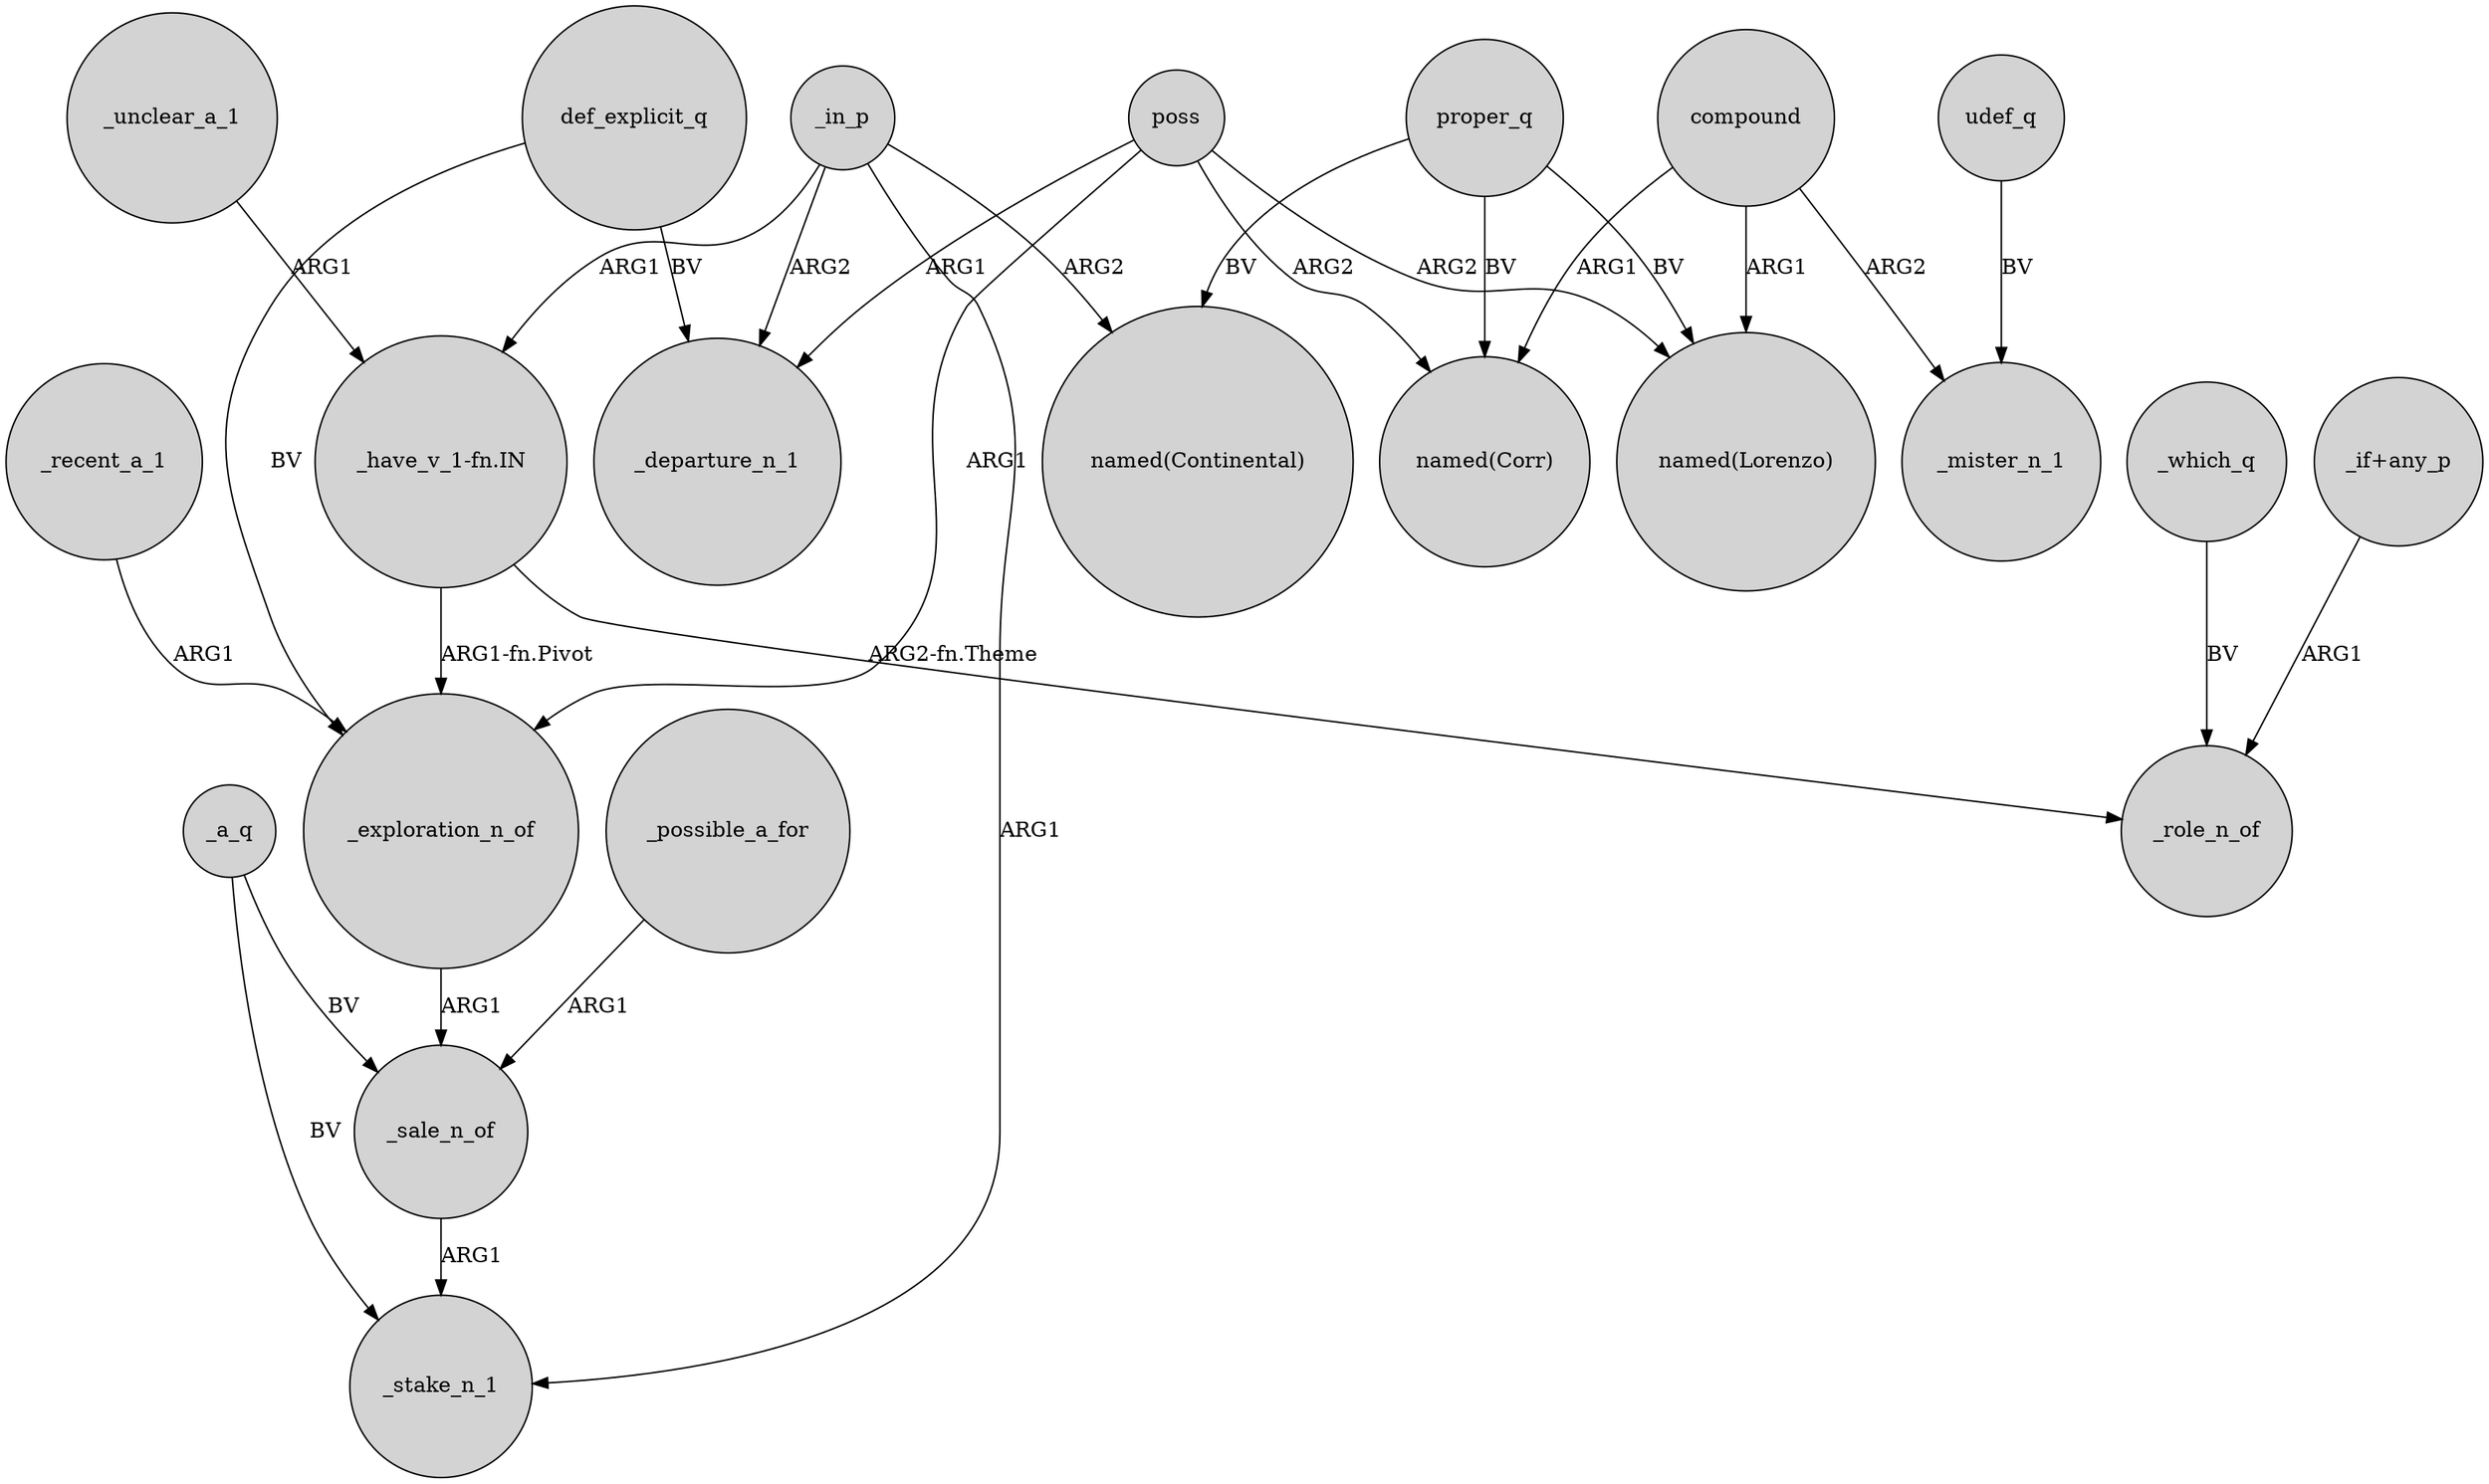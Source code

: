 digraph {
	node [shape=circle style=filled]
	_a_q -> _sale_n_of [label=BV]
	_a_q -> _stake_n_1 [label=BV]
	compound -> "named(Lorenzo)" [label=ARG1]
	poss -> "named(Lorenzo)" [label=ARG2]
	_unclear_a_1 -> "_have_v_1-fn.IN" [label=ARG1]
	poss -> "named(Corr)" [label=ARG2]
	"_have_v_1-fn.IN" -> _exploration_n_of [label="ARG1-fn.Pivot"]
	compound -> _mister_n_1 [label=ARG2]
	"_have_v_1-fn.IN" -> _role_n_of [label="ARG2-fn.Theme"]
	udef_q -> _mister_n_1 [label=BV]
	_in_p -> "named(Continental)" [label=ARG2]
	_in_p -> "_have_v_1-fn.IN" [label=ARG1]
	def_explicit_q -> _departure_n_1 [label=BV]
	_in_p -> _stake_n_1 [label=ARG1]
	_possible_a_for -> _sale_n_of [label=ARG1]
	_exploration_n_of -> _sale_n_of [label=ARG1]
	_recent_a_1 -> _exploration_n_of [label=ARG1]
	poss -> _departure_n_1 [label=ARG1]
	def_explicit_q -> _exploration_n_of [label=BV]
	proper_q -> "named(Continental)" [label=BV]
	_sale_n_of -> _stake_n_1 [label=ARG1]
	compound -> "named(Corr)" [label=ARG1]
	poss -> _exploration_n_of [label=ARG1]
	"_if+any_p" -> _role_n_of [label=ARG1]
	proper_q -> "named(Corr)" [label=BV]
	_which_q -> _role_n_of [label=BV]
	_in_p -> _departure_n_1 [label=ARG2]
	proper_q -> "named(Lorenzo)" [label=BV]
}
